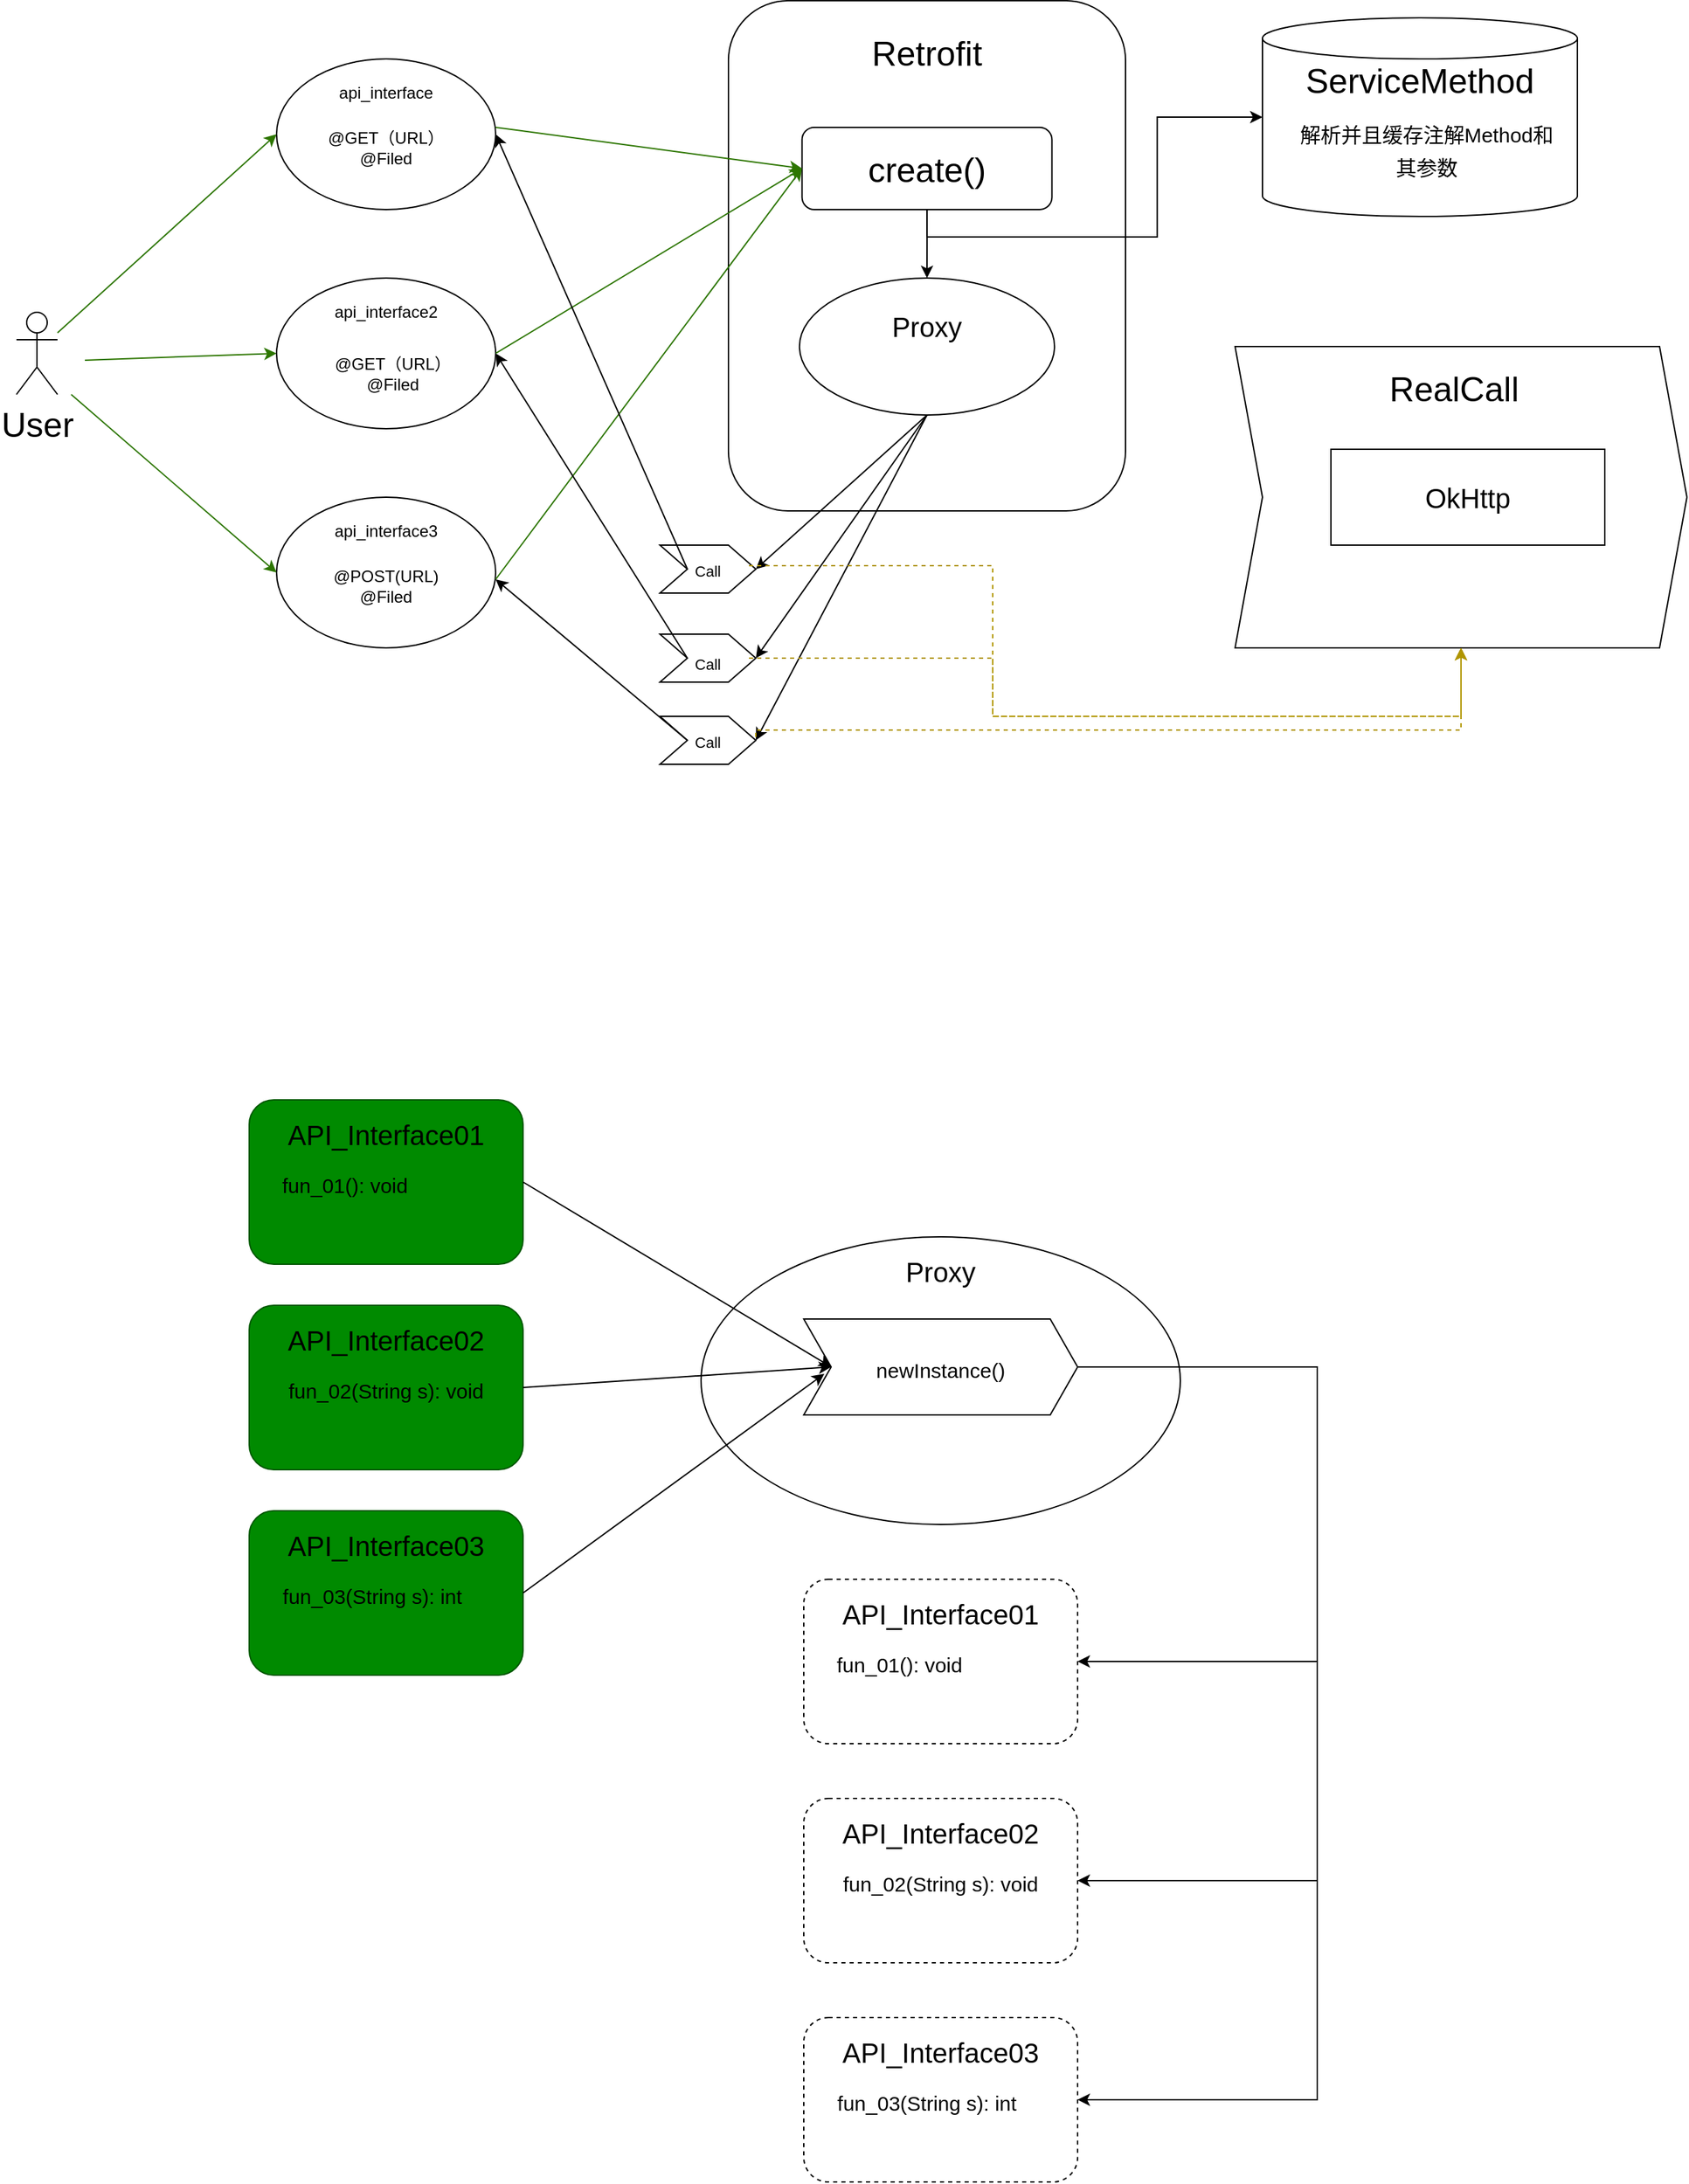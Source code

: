 <mxfile version="20.8.20" type="github">
  <diagram name="第 1 页" id="lsXpEZvpQ63tm9H0TC04">
    <mxGraphModel dx="1387" dy="835" grid="1" gridSize="10" guides="1" tooltips="1" connect="1" arrows="1" fold="1" page="1" pageScale="1" pageWidth="3300" pageHeight="4681" math="0" shadow="0">
      <root>
        <mxCell id="0" />
        <mxCell id="1" parent="0" />
        <mxCell id="LUXVVamCTam6qK-zAvc4-7" value="" style="ellipse;whiteSpace=wrap;html=1;" parent="1" vertex="1">
          <mxGeometry x="300" y="120" width="160" height="110" as="geometry" />
        </mxCell>
        <mxCell id="LUXVVamCTam6qK-zAvc4-8" value="" style="ellipse;whiteSpace=wrap;html=1;" parent="1" vertex="1">
          <mxGeometry x="300" y="280" width="160" height="110" as="geometry" />
        </mxCell>
        <mxCell id="LUXVVamCTam6qK-zAvc4-9" value="" style="ellipse;whiteSpace=wrap;html=1;" parent="1" vertex="1">
          <mxGeometry x="300" y="440" width="160" height="110" as="geometry" />
        </mxCell>
        <mxCell id="LUXVVamCTam6qK-zAvc4-10" value="" style="rounded=1;whiteSpace=wrap;html=1;" parent="1" vertex="1">
          <mxGeometry x="630" y="77.5" width="290" height="372.5" as="geometry" />
        </mxCell>
        <mxCell id="LUXVVamCTam6qK-zAvc4-11" value="" style="shape=cylinder3;whiteSpace=wrap;html=1;boundedLbl=1;backgroundOutline=1;size=15;" parent="1" vertex="1">
          <mxGeometry x="1020" y="90" width="230" height="145" as="geometry" />
        </mxCell>
        <mxCell id="LUXVVamCTam6qK-zAvc4-13" value="api_interface" style="text;html=1;strokeColor=none;fillColor=none;align=center;verticalAlign=middle;whiteSpace=wrap;rounded=0;" parent="1" vertex="1">
          <mxGeometry x="350" y="130" width="60" height="30" as="geometry" />
        </mxCell>
        <mxCell id="LUXVVamCTam6qK-zAvc4-14" value="api_interface2" style="text;html=1;strokeColor=none;fillColor=none;align=center;verticalAlign=middle;whiteSpace=wrap;rounded=0;" parent="1" vertex="1">
          <mxGeometry x="350" y="290" width="60" height="30" as="geometry" />
        </mxCell>
        <mxCell id="LUXVVamCTam6qK-zAvc4-15" value="api_interface3" style="text;html=1;strokeColor=none;fillColor=none;align=center;verticalAlign=middle;whiteSpace=wrap;rounded=0;" parent="1" vertex="1">
          <mxGeometry x="350" y="450" width="60" height="30" as="geometry" />
        </mxCell>
        <mxCell id="LUXVVamCTam6qK-zAvc4-16" value="@GET（URL）&lt;br&gt;@Filed" style="text;html=1;strokeColor=none;fillColor=none;align=center;verticalAlign=middle;whiteSpace=wrap;rounded=0;" parent="1" vertex="1">
          <mxGeometry x="335" y="170" width="90" height="30" as="geometry" />
        </mxCell>
        <mxCell id="LUXVVamCTam6qK-zAvc4-18" value="@POST(URL)&lt;br&gt;@Filed" style="text;html=1;strokeColor=none;fillColor=none;align=center;verticalAlign=middle;whiteSpace=wrap;rounded=0;" parent="1" vertex="1">
          <mxGeometry x="350" y="490" width="60" height="30" as="geometry" />
        </mxCell>
        <mxCell id="LUXVVamCTam6qK-zAvc4-39" style="edgeStyle=orthogonalEdgeStyle;rounded=0;orthogonalLoop=1;jettySize=auto;html=1;entryX=0.5;entryY=0;entryDx=0;entryDy=0;fontSize=20;" parent="1" source="LUXVVamCTam6qK-zAvc4-19" target="LUXVVamCTam6qK-zAvc4-37" edge="1">
          <mxGeometry relative="1" as="geometry" />
        </mxCell>
        <mxCell id="LUXVVamCTam6qK-zAvc4-40" style="edgeStyle=orthogonalEdgeStyle;rounded=0;orthogonalLoop=1;jettySize=auto;html=1;exitX=0.5;exitY=1;exitDx=0;exitDy=0;fontSize=20;" parent="1" source="LUXVVamCTam6qK-zAvc4-19" target="LUXVVamCTam6qK-zAvc4-11" edge="1">
          <mxGeometry relative="1" as="geometry" />
        </mxCell>
        <mxCell id="LUXVVamCTam6qK-zAvc4-19" value="" style="rounded=1;whiteSpace=wrap;html=1;" parent="1" vertex="1">
          <mxGeometry x="683.75" y="170" width="182.5" height="60" as="geometry" />
        </mxCell>
        <mxCell id="LUXVVamCTam6qK-zAvc4-20" value="&lt;font style=&quot;font-size: 25px;&quot;&gt;Retrofit&lt;/font&gt;" style="text;html=1;strokeColor=none;fillColor=none;align=center;verticalAlign=middle;whiteSpace=wrap;rounded=0;" parent="1" vertex="1">
          <mxGeometry x="745" y="100" width="60" height="30" as="geometry" />
        </mxCell>
        <mxCell id="LUXVVamCTam6qK-zAvc4-21" value="User" style="shape=umlActor;verticalLabelPosition=bottom;verticalAlign=top;html=1;outlineConnect=0;fontSize=25;" parent="1" vertex="1">
          <mxGeometry x="110" y="305" width="30" height="60" as="geometry" />
        </mxCell>
        <mxCell id="LUXVVamCTam6qK-zAvc4-22" value="@GET（URL）&lt;br&gt;@Filed" style="text;html=1;strokeColor=none;fillColor=none;align=center;verticalAlign=middle;whiteSpace=wrap;rounded=0;" parent="1" vertex="1">
          <mxGeometry x="340" y="335" width="90" height="30" as="geometry" />
        </mxCell>
        <mxCell id="LUXVVamCTam6qK-zAvc4-23" value="create()" style="text;html=1;strokeColor=none;fillColor=none;align=center;verticalAlign=middle;whiteSpace=wrap;rounded=0;fontSize=25;" parent="1" vertex="1">
          <mxGeometry x="745" y="185" width="60" height="30" as="geometry" />
        </mxCell>
        <mxCell id="LUXVVamCTam6qK-zAvc4-31" value="" style="endArrow=classic;html=1;rounded=0;fontSize=20;entryX=0;entryY=0.5;entryDx=0;entryDy=0;fillColor=#60a917;strokeColor=#2D7600;" parent="1" target="LUXVVamCTam6qK-zAvc4-7" edge="1">
          <mxGeometry width="50" height="50" relative="1" as="geometry">
            <mxPoint x="140" y="320" as="sourcePoint" />
            <mxPoint x="190" y="270" as="targetPoint" />
          </mxGeometry>
        </mxCell>
        <mxCell id="LUXVVamCTam6qK-zAvc4-32" value="" style="endArrow=classic;html=1;rounded=0;fontSize=20;entryX=0;entryY=0.5;entryDx=0;entryDy=0;fillColor=#60a917;strokeColor=#2D7600;" parent="1" target="LUXVVamCTam6qK-zAvc4-9" edge="1">
          <mxGeometry width="50" height="50" relative="1" as="geometry">
            <mxPoint x="150" y="365" as="sourcePoint" />
            <mxPoint x="210" y="400" as="targetPoint" />
          </mxGeometry>
        </mxCell>
        <mxCell id="LUXVVamCTam6qK-zAvc4-33" value="" style="endArrow=classic;html=1;rounded=0;fontSize=20;entryX=0;entryY=0.5;entryDx=0;entryDy=0;fillColor=#60a917;strokeColor=#2D7600;" parent="1" target="LUXVVamCTam6qK-zAvc4-8" edge="1">
          <mxGeometry width="50" height="50" relative="1" as="geometry">
            <mxPoint x="160" y="340" as="sourcePoint" />
            <mxPoint x="210" y="290" as="targetPoint" />
          </mxGeometry>
        </mxCell>
        <mxCell id="LUXVVamCTam6qK-zAvc4-34" value="" style="endArrow=classic;html=1;rounded=0;fontSize=20;entryX=0;entryY=0.5;entryDx=0;entryDy=0;fillColor=#60a917;strokeColor=#2D7600;" parent="1" target="LUXVVamCTam6qK-zAvc4-19" edge="1">
          <mxGeometry width="50" height="50" relative="1" as="geometry">
            <mxPoint x="460" y="170" as="sourcePoint" />
            <mxPoint x="510" y="120" as="targetPoint" />
          </mxGeometry>
        </mxCell>
        <mxCell id="LUXVVamCTam6qK-zAvc4-35" value="" style="endArrow=classic;html=1;rounded=0;fontSize=20;entryX=0;entryY=0.5;entryDx=0;entryDy=0;fillColor=#60a917;strokeColor=#2D7600;" parent="1" target="LUXVVamCTam6qK-zAvc4-19" edge="1">
          <mxGeometry width="50" height="50" relative="1" as="geometry">
            <mxPoint x="460" y="335" as="sourcePoint" />
            <mxPoint x="510" y="285" as="targetPoint" />
          </mxGeometry>
        </mxCell>
        <mxCell id="LUXVVamCTam6qK-zAvc4-36" value="" style="endArrow=classic;html=1;rounded=0;fontSize=20;entryX=0;entryY=0.5;entryDx=0;entryDy=0;fillColor=#60a917;strokeColor=#2D7600;" parent="1" target="LUXVVamCTam6qK-zAvc4-19" edge="1">
          <mxGeometry width="50" height="50" relative="1" as="geometry">
            <mxPoint x="460" y="500" as="sourcePoint" />
            <mxPoint x="510" y="450" as="targetPoint" />
          </mxGeometry>
        </mxCell>
        <mxCell id="LUXVVamCTam6qK-zAvc4-37" value="" style="ellipse;whiteSpace=wrap;html=1;fontSize=20;" parent="1" vertex="1">
          <mxGeometry x="681.88" y="280" width="186.25" height="100" as="geometry" />
        </mxCell>
        <mxCell id="LUXVVamCTam6qK-zAvc4-38" value="Proxy" style="text;html=1;strokeColor=none;fillColor=none;align=center;verticalAlign=middle;whiteSpace=wrap;rounded=0;fontSize=20;" parent="1" vertex="1">
          <mxGeometry x="745" y="300" width="60" height="30" as="geometry" />
        </mxCell>
        <mxCell id="LUXVVamCTam6qK-zAvc4-42" value="" style="shape=step;perimeter=stepPerimeter;whiteSpace=wrap;html=1;fixedSize=1;" parent="1" vertex="1">
          <mxGeometry x="1000" y="330" width="330" height="220" as="geometry" />
        </mxCell>
        <mxCell id="LUXVVamCTam6qK-zAvc4-46" value="&lt;font style=&quot;font-size: 25px;&quot;&gt;ServiceMethod&lt;/font&gt;" style="text;html=1;strokeColor=none;fillColor=none;align=center;verticalAlign=middle;whiteSpace=wrap;rounded=0;" parent="1" vertex="1">
          <mxGeometry x="1105" y="120" width="60" height="30" as="geometry" />
        </mxCell>
        <mxCell id="LUXVVamCTam6qK-zAvc4-47" value="&lt;font style=&quot;font-size: 15px;&quot;&gt;解析并且缓存注解Method和其参数&lt;/font&gt;" style="text;html=1;strokeColor=none;fillColor=none;align=center;verticalAlign=middle;whiteSpace=wrap;rounded=0;fontSize=20;" parent="1" vertex="1">
          <mxGeometry x="1040" y="170" width="200" height="30" as="geometry" />
        </mxCell>
        <mxCell id="LUXVVamCTam6qK-zAvc4-48" value="" style="shape=step;perimeter=stepPerimeter;whiteSpace=wrap;html=1;fixedSize=1;fontSize=15;" parent="1" vertex="1">
          <mxGeometry x="580" y="475" width="70" height="35" as="geometry" />
        </mxCell>
        <mxCell id="LUXVVamCTam6qK-zAvc4-49" value="" style="shape=step;perimeter=stepPerimeter;whiteSpace=wrap;html=1;fixedSize=1;fontSize=15;" parent="1" vertex="1">
          <mxGeometry x="580" y="540" width="70" height="35" as="geometry" />
        </mxCell>
        <mxCell id="LUXVVamCTam6qK-zAvc4-50" value="" style="shape=step;perimeter=stepPerimeter;whiteSpace=wrap;html=1;fixedSize=1;fontSize=15;" parent="1" vertex="1">
          <mxGeometry x="580" y="600" width="70" height="35" as="geometry" />
        </mxCell>
        <mxCell id="LUXVVamCTam6qK-zAvc4-51" value="" style="endArrow=classic;html=1;rounded=0;fontSize=15;entryX=1;entryY=0.5;entryDx=0;entryDy=0;exitX=0.5;exitY=1;exitDx=0;exitDy=0;" parent="1" source="LUXVVamCTam6qK-zAvc4-37" target="LUXVVamCTam6qK-zAvc4-48" edge="1">
          <mxGeometry width="50" height="50" relative="1" as="geometry">
            <mxPoint x="750" y="440" as="sourcePoint" />
            <mxPoint x="800" y="390" as="targetPoint" />
          </mxGeometry>
        </mxCell>
        <mxCell id="LUXVVamCTam6qK-zAvc4-52" value="" style="endArrow=classic;html=1;rounded=0;fontSize=15;entryX=1;entryY=0.5;entryDx=0;entryDy=0;exitX=0.5;exitY=1;exitDx=0;exitDy=0;" parent="1" source="LUXVVamCTam6qK-zAvc4-37" target="LUXVVamCTam6qK-zAvc4-49" edge="1">
          <mxGeometry width="50" height="50" relative="1" as="geometry">
            <mxPoint x="785" y="390" as="sourcePoint" />
            <mxPoint x="660" y="503" as="targetPoint" />
          </mxGeometry>
        </mxCell>
        <mxCell id="LUXVVamCTam6qK-zAvc4-53" value="" style="endArrow=classic;html=1;rounded=0;fontSize=15;entryX=1;entryY=0.5;entryDx=0;entryDy=0;exitX=0.5;exitY=1;exitDx=0;exitDy=0;" parent="1" source="LUXVVamCTam6qK-zAvc4-37" target="LUXVVamCTam6qK-zAvc4-50" edge="1">
          <mxGeometry width="50" height="50" relative="1" as="geometry">
            <mxPoint x="785" y="390" as="sourcePoint" />
            <mxPoint x="660" y="568" as="targetPoint" />
          </mxGeometry>
        </mxCell>
        <mxCell id="LUXVVamCTam6qK-zAvc4-54" value="" style="endArrow=classic;html=1;rounded=0;fontSize=15;entryX=1;entryY=0.5;entryDx=0;entryDy=0;exitX=0;exitY=0.5;exitDx=0;exitDy=0;" parent="1" source="LUXVVamCTam6qK-zAvc4-48" target="LUXVVamCTam6qK-zAvc4-7" edge="1">
          <mxGeometry width="50" height="50" relative="1" as="geometry">
            <mxPoint x="750" y="440" as="sourcePoint" />
            <mxPoint x="800" y="390" as="targetPoint" />
          </mxGeometry>
        </mxCell>
        <mxCell id="LUXVVamCTam6qK-zAvc4-55" value="" style="endArrow=classic;html=1;rounded=0;fontSize=15;entryX=1;entryY=0.5;entryDx=0;entryDy=0;exitX=0;exitY=0.5;exitDx=0;exitDy=0;" parent="1" source="LUXVVamCTam6qK-zAvc4-49" target="LUXVVamCTam6qK-zAvc4-8" edge="1">
          <mxGeometry width="50" height="50" relative="1" as="geometry">
            <mxPoint x="610" y="503" as="sourcePoint" />
            <mxPoint x="470" y="185" as="targetPoint" />
          </mxGeometry>
        </mxCell>
        <mxCell id="LUXVVamCTam6qK-zAvc4-56" value="" style="endArrow=classic;html=1;rounded=0;fontSize=15;exitX=0;exitY=0.5;exitDx=0;exitDy=0;" parent="1" source="LUXVVamCTam6qK-zAvc4-50" edge="1">
          <mxGeometry width="50" height="50" relative="1" as="geometry">
            <mxPoint x="610" y="568" as="sourcePoint" />
            <mxPoint x="460" y="500" as="targetPoint" />
          </mxGeometry>
        </mxCell>
        <mxCell id="LUXVVamCTam6qK-zAvc4-61" style="edgeStyle=orthogonalEdgeStyle;rounded=0;orthogonalLoop=1;jettySize=auto;html=1;entryX=0.5;entryY=1;entryDx=0;entryDy=0;fontSize=11;dashed=1;fillColor=#e3c800;strokeColor=#B09500;" parent="1" source="LUXVVamCTam6qK-zAvc4-57" target="LUXVVamCTam6qK-zAvc4-42" edge="1">
          <mxGeometry relative="1" as="geometry">
            <Array as="points">
              <mxPoint x="823" y="490" />
              <mxPoint x="823" y="600" />
              <mxPoint x="1165" y="600" />
            </Array>
          </mxGeometry>
        </mxCell>
        <mxCell id="LUXVVamCTam6qK-zAvc4-57" value="&lt;font style=&quot;font-size: 11px;&quot;&gt;Call&lt;/font&gt;" style="text;html=1;strokeColor=none;fillColor=none;align=center;verticalAlign=middle;whiteSpace=wrap;rounded=0;fontSize=20;" parent="1" vertex="1">
          <mxGeometry x="585" y="475" width="60" height="30" as="geometry" />
        </mxCell>
        <mxCell id="LUXVVamCTam6qK-zAvc4-63" style="edgeStyle=orthogonalEdgeStyle;rounded=0;orthogonalLoop=1;jettySize=auto;html=1;entryX=0.5;entryY=1;entryDx=0;entryDy=0;fontSize=11;dashed=1;fillColor=#e3c800;strokeColor=#B09500;" parent="1" source="LUXVVamCTam6qK-zAvc4-58" target="LUXVVamCTam6qK-zAvc4-42" edge="1">
          <mxGeometry relative="1" as="geometry">
            <Array as="points">
              <mxPoint x="823" y="558" />
              <mxPoint x="823" y="600" />
              <mxPoint x="1165" y="600" />
            </Array>
          </mxGeometry>
        </mxCell>
        <mxCell id="LUXVVamCTam6qK-zAvc4-58" value="&lt;font style=&quot;font-size: 11px;&quot;&gt;Call&lt;/font&gt;" style="text;html=1;strokeColor=none;fillColor=none;align=center;verticalAlign=middle;whiteSpace=wrap;rounded=0;fontSize=20;" parent="1" vertex="1">
          <mxGeometry x="585" y="542.5" width="60" height="30" as="geometry" />
        </mxCell>
        <mxCell id="LUXVVamCTam6qK-zAvc4-65" style="edgeStyle=orthogonalEdgeStyle;rounded=0;orthogonalLoop=1;jettySize=auto;html=1;entryX=0.5;entryY=1;entryDx=0;entryDy=0;fontSize=11;dashed=1;fillColor=#e3c800;strokeColor=#B09500;" parent="1" target="LUXVVamCTam6qK-zAvc4-42" edge="1">
          <mxGeometry relative="1" as="geometry">
            <mxPoint x="650" y="615" as="sourcePoint" />
            <Array as="points">
              <mxPoint x="650" y="610" />
              <mxPoint x="1165" y="610" />
            </Array>
          </mxGeometry>
        </mxCell>
        <mxCell id="LUXVVamCTam6qK-zAvc4-59" value="&lt;font style=&quot;font-size: 11px;&quot;&gt;Call&lt;/font&gt;" style="text;html=1;strokeColor=none;fillColor=none;align=center;verticalAlign=middle;whiteSpace=wrap;rounded=0;fontSize=20;" parent="1" vertex="1">
          <mxGeometry x="585" y="600" width="60" height="30" as="geometry" />
        </mxCell>
        <mxCell id="LUXVVamCTam6qK-zAvc4-60" value="&lt;font style=&quot;font-size: 25px;&quot;&gt;RealCall&lt;br&gt;&lt;/font&gt;" style="text;html=1;strokeColor=none;fillColor=none;align=center;verticalAlign=middle;whiteSpace=wrap;rounded=0;" parent="1" vertex="1">
          <mxGeometry x="1130" y="345" width="60" height="30" as="geometry" />
        </mxCell>
        <mxCell id="LUXVVamCTam6qK-zAvc4-67" value="&lt;font style=&quot;font-size: 20px;&quot;&gt;OkHttp&lt;/font&gt;" style="rounded=0;whiteSpace=wrap;html=1;fontSize=11;" parent="1" vertex="1">
          <mxGeometry x="1070" y="405" width="200" height="70" as="geometry" />
        </mxCell>
        <mxCell id="WSQ9oYlv3OJ3YzBfKeI2-3" value="" style="rounded=1;whiteSpace=wrap;html=1;fillColor=#008a00;fontColor=#ffffff;strokeColor=#005700;" vertex="1" parent="1">
          <mxGeometry x="280" y="880" width="200" height="120" as="geometry" />
        </mxCell>
        <mxCell id="WSQ9oYlv3OJ3YzBfKeI2-4" value="" style="rounded=1;whiteSpace=wrap;html=1;fillColor=#008a00;fontColor=#ffffff;strokeColor=#005700;" vertex="1" parent="1">
          <mxGeometry x="280" y="1030" width="200" height="120" as="geometry" />
        </mxCell>
        <mxCell id="WSQ9oYlv3OJ3YzBfKeI2-5" value="" style="rounded=1;whiteSpace=wrap;html=1;fillColor=#008a00;fontColor=#ffffff;strokeColor=#005700;" vertex="1" parent="1">
          <mxGeometry x="280" y="1180" width="200" height="120" as="geometry" />
        </mxCell>
        <mxCell id="WSQ9oYlv3OJ3YzBfKeI2-6" value="" style="ellipse;whiteSpace=wrap;html=1;" vertex="1" parent="1">
          <mxGeometry x="610" y="980" width="350" height="210" as="geometry" />
        </mxCell>
        <mxCell id="WSQ9oYlv3OJ3YzBfKeI2-7" value="&lt;font style=&quot;font-size: 20px;&quot;&gt;API_Interface01&lt;/font&gt;" style="text;html=1;strokeColor=none;fillColor=none;align=center;verticalAlign=middle;whiteSpace=wrap;rounded=0;" vertex="1" parent="1">
          <mxGeometry x="350" y="890" width="60" height="30" as="geometry" />
        </mxCell>
        <mxCell id="WSQ9oYlv3OJ3YzBfKeI2-8" value="&lt;font style=&quot;font-size: 20px;&quot;&gt;API_Interface02&lt;/font&gt;" style="text;html=1;strokeColor=none;fillColor=none;align=center;verticalAlign=middle;whiteSpace=wrap;rounded=0;" vertex="1" parent="1">
          <mxGeometry x="350" y="1040" width="60" height="30" as="geometry" />
        </mxCell>
        <mxCell id="WSQ9oYlv3OJ3YzBfKeI2-9" value="&lt;font style=&quot;font-size: 20px;&quot;&gt;API_Interface03&lt;/font&gt;" style="text;html=1;strokeColor=none;fillColor=none;align=center;verticalAlign=middle;whiteSpace=wrap;rounded=0;" vertex="1" parent="1">
          <mxGeometry x="350" y="1190" width="60" height="30" as="geometry" />
        </mxCell>
        <mxCell id="WSQ9oYlv3OJ3YzBfKeI2-11" value="&lt;font style=&quot;font-size: 15px;&quot;&gt;fun_01(): void&lt;/font&gt;" style="text;html=1;strokeColor=none;fillColor=none;align=center;verticalAlign=middle;whiteSpace=wrap;rounded=0;fontSize=20;" vertex="1" parent="1">
          <mxGeometry x="260" y="925" width="180" height="30" as="geometry" />
        </mxCell>
        <mxCell id="WSQ9oYlv3OJ3YzBfKeI2-12" value="&lt;font style=&quot;font-size: 15px;&quot;&gt;fun_02(String s): void&lt;/font&gt;" style="text;html=1;strokeColor=none;fillColor=none;align=center;verticalAlign=middle;whiteSpace=wrap;rounded=0;fontSize=20;" vertex="1" parent="1">
          <mxGeometry x="290" y="1075" width="180" height="30" as="geometry" />
        </mxCell>
        <mxCell id="WSQ9oYlv3OJ3YzBfKeI2-13" value="&lt;font style=&quot;font-size: 15px;&quot;&gt;fun_03(String s): int&lt;/font&gt;" style="text;html=1;strokeColor=none;fillColor=none;align=center;verticalAlign=middle;whiteSpace=wrap;rounded=0;fontSize=20;" vertex="1" parent="1">
          <mxGeometry x="280" y="1225" width="180" height="30" as="geometry" />
        </mxCell>
        <mxCell id="WSQ9oYlv3OJ3YzBfKeI2-14" value="&lt;font style=&quot;font-size: 20px;&quot;&gt;Proxy&lt;/font&gt;" style="text;html=1;strokeColor=none;fillColor=none;align=center;verticalAlign=middle;whiteSpace=wrap;rounded=0;fontSize=15;" vertex="1" parent="1">
          <mxGeometry x="755" y="990" width="60" height="30" as="geometry" />
        </mxCell>
        <mxCell id="WSQ9oYlv3OJ3YzBfKeI2-35" style="edgeStyle=orthogonalEdgeStyle;rounded=0;orthogonalLoop=1;jettySize=auto;html=1;entryX=1;entryY=0.5;entryDx=0;entryDy=0;fontSize=15;exitX=1;exitY=0.5;exitDx=0;exitDy=0;" edge="1" parent="1" source="WSQ9oYlv3OJ3YzBfKeI2-19" target="WSQ9oYlv3OJ3YzBfKeI2-26">
          <mxGeometry relative="1" as="geometry">
            <Array as="points">
              <mxPoint x="1060" y="1075" />
              <mxPoint x="1060" y="1290" />
            </Array>
          </mxGeometry>
        </mxCell>
        <mxCell id="WSQ9oYlv3OJ3YzBfKeI2-36" style="edgeStyle=orthogonalEdgeStyle;rounded=0;orthogonalLoop=1;jettySize=auto;html=1;entryX=1;entryY=0.5;entryDx=0;entryDy=0;fontSize=15;exitX=1;exitY=0.5;exitDx=0;exitDy=0;" edge="1" parent="1" source="WSQ9oYlv3OJ3YzBfKeI2-19" target="WSQ9oYlv3OJ3YzBfKeI2-29">
          <mxGeometry relative="1" as="geometry">
            <Array as="points">
              <mxPoint x="1060" y="1075" />
              <mxPoint x="1060" y="1450" />
            </Array>
          </mxGeometry>
        </mxCell>
        <mxCell id="WSQ9oYlv3OJ3YzBfKeI2-37" style="edgeStyle=orthogonalEdgeStyle;rounded=0;orthogonalLoop=1;jettySize=auto;html=1;entryX=1;entryY=0.5;entryDx=0;entryDy=0;fontSize=15;exitX=1;exitY=0.5;exitDx=0;exitDy=0;" edge="1" parent="1" source="WSQ9oYlv3OJ3YzBfKeI2-19" target="WSQ9oYlv3OJ3YzBfKeI2-32">
          <mxGeometry relative="1" as="geometry">
            <Array as="points">
              <mxPoint x="1060" y="1075" />
              <mxPoint x="1060" y="1610" />
            </Array>
          </mxGeometry>
        </mxCell>
        <mxCell id="WSQ9oYlv3OJ3YzBfKeI2-19" value="" style="shape=step;perimeter=stepPerimeter;whiteSpace=wrap;html=1;fixedSize=1;fontSize=20;" vertex="1" parent="1">
          <mxGeometry x="685" y="1040" width="200" height="70" as="geometry" />
        </mxCell>
        <mxCell id="WSQ9oYlv3OJ3YzBfKeI2-20" value="&lt;font style=&quot;font-size: 15px;&quot;&gt;newInstance()&lt;/font&gt;" style="text;html=1;strokeColor=none;fillColor=none;align=center;verticalAlign=middle;whiteSpace=wrap;rounded=0;fontSize=20;" vertex="1" parent="1">
          <mxGeometry x="755" y="1060" width="60" height="30" as="geometry" />
        </mxCell>
        <mxCell id="WSQ9oYlv3OJ3YzBfKeI2-22" value="" style="endArrow=classic;html=1;rounded=0;fontSize=15;exitX=1;exitY=0.5;exitDx=0;exitDy=0;entryX=0;entryY=0.5;entryDx=0;entryDy=0;" edge="1" parent="1" source="WSQ9oYlv3OJ3YzBfKeI2-3" target="WSQ9oYlv3OJ3YzBfKeI2-19">
          <mxGeometry width="50" height="50" relative="1" as="geometry">
            <mxPoint x="680" y="1060" as="sourcePoint" />
            <mxPoint x="730" y="1010" as="targetPoint" />
          </mxGeometry>
        </mxCell>
        <mxCell id="WSQ9oYlv3OJ3YzBfKeI2-23" value="" style="endArrow=classic;html=1;rounded=0;fontSize=15;exitX=1;exitY=0.5;exitDx=0;exitDy=0;entryX=0;entryY=0.5;entryDx=0;entryDy=0;" edge="1" parent="1" source="WSQ9oYlv3OJ3YzBfKeI2-4" target="WSQ9oYlv3OJ3YzBfKeI2-19">
          <mxGeometry width="50" height="50" relative="1" as="geometry">
            <mxPoint x="490" y="950" as="sourcePoint" />
            <mxPoint x="715" y="1085" as="targetPoint" />
          </mxGeometry>
        </mxCell>
        <mxCell id="WSQ9oYlv3OJ3YzBfKeI2-24" value="" style="endArrow=classic;html=1;rounded=0;fontSize=15;exitX=1;exitY=0.5;exitDx=0;exitDy=0;" edge="1" parent="1" source="WSQ9oYlv3OJ3YzBfKeI2-5">
          <mxGeometry width="50" height="50" relative="1" as="geometry">
            <mxPoint x="490" y="1100" as="sourcePoint" />
            <mxPoint x="700" y="1080" as="targetPoint" />
          </mxGeometry>
        </mxCell>
        <mxCell id="WSQ9oYlv3OJ3YzBfKeI2-26" value="" style="rounded=1;whiteSpace=wrap;html=1;dashed=1;" vertex="1" parent="1">
          <mxGeometry x="685" y="1230" width="200" height="120" as="geometry" />
        </mxCell>
        <mxCell id="WSQ9oYlv3OJ3YzBfKeI2-27" value="&lt;font style=&quot;font-size: 20px;&quot;&gt;API_Interface01&lt;/font&gt;" style="text;html=1;strokeColor=none;fillColor=none;align=center;verticalAlign=middle;whiteSpace=wrap;rounded=0;" vertex="1" parent="1">
          <mxGeometry x="755" y="1240" width="60" height="30" as="geometry" />
        </mxCell>
        <mxCell id="WSQ9oYlv3OJ3YzBfKeI2-28" value="&lt;font style=&quot;font-size: 15px;&quot;&gt;fun_01(): void&lt;/font&gt;" style="text;html=1;strokeColor=none;fillColor=none;align=center;verticalAlign=middle;whiteSpace=wrap;rounded=0;fontSize=20;" vertex="1" parent="1">
          <mxGeometry x="665" y="1275" width="180" height="30" as="geometry" />
        </mxCell>
        <mxCell id="WSQ9oYlv3OJ3YzBfKeI2-29" value="" style="rounded=1;whiteSpace=wrap;html=1;dashed=1;" vertex="1" parent="1">
          <mxGeometry x="685" y="1390" width="200" height="120" as="geometry" />
        </mxCell>
        <mxCell id="WSQ9oYlv3OJ3YzBfKeI2-30" value="&lt;font style=&quot;font-size: 20px;&quot;&gt;API_Interface02&lt;/font&gt;" style="text;html=1;strokeColor=none;fillColor=none;align=center;verticalAlign=middle;whiteSpace=wrap;rounded=0;" vertex="1" parent="1">
          <mxGeometry x="755" y="1400" width="60" height="30" as="geometry" />
        </mxCell>
        <mxCell id="WSQ9oYlv3OJ3YzBfKeI2-31" value="&lt;font style=&quot;font-size: 15px;&quot;&gt;fun_02(String s): void&lt;/font&gt;" style="text;html=1;strokeColor=none;fillColor=none;align=center;verticalAlign=middle;whiteSpace=wrap;rounded=0;fontSize=20;" vertex="1" parent="1">
          <mxGeometry x="695" y="1435" width="180" height="30" as="geometry" />
        </mxCell>
        <mxCell id="WSQ9oYlv3OJ3YzBfKeI2-32" value="" style="rounded=1;whiteSpace=wrap;html=1;dashed=1;" vertex="1" parent="1">
          <mxGeometry x="685" y="1550" width="200" height="120" as="geometry" />
        </mxCell>
        <mxCell id="WSQ9oYlv3OJ3YzBfKeI2-33" value="&lt;font style=&quot;font-size: 20px;&quot;&gt;API_Interface03&lt;/font&gt;" style="text;html=1;strokeColor=none;fillColor=none;align=center;verticalAlign=middle;whiteSpace=wrap;rounded=0;" vertex="1" parent="1">
          <mxGeometry x="755" y="1560" width="60" height="30" as="geometry" />
        </mxCell>
        <mxCell id="WSQ9oYlv3OJ3YzBfKeI2-34" value="&lt;font style=&quot;font-size: 15px;&quot;&gt;fun_03(String s): int&lt;/font&gt;" style="text;html=1;strokeColor=none;fillColor=none;align=center;verticalAlign=middle;whiteSpace=wrap;rounded=0;fontSize=20;" vertex="1" parent="1">
          <mxGeometry x="685" y="1595" width="180" height="30" as="geometry" />
        </mxCell>
      </root>
    </mxGraphModel>
  </diagram>
</mxfile>
